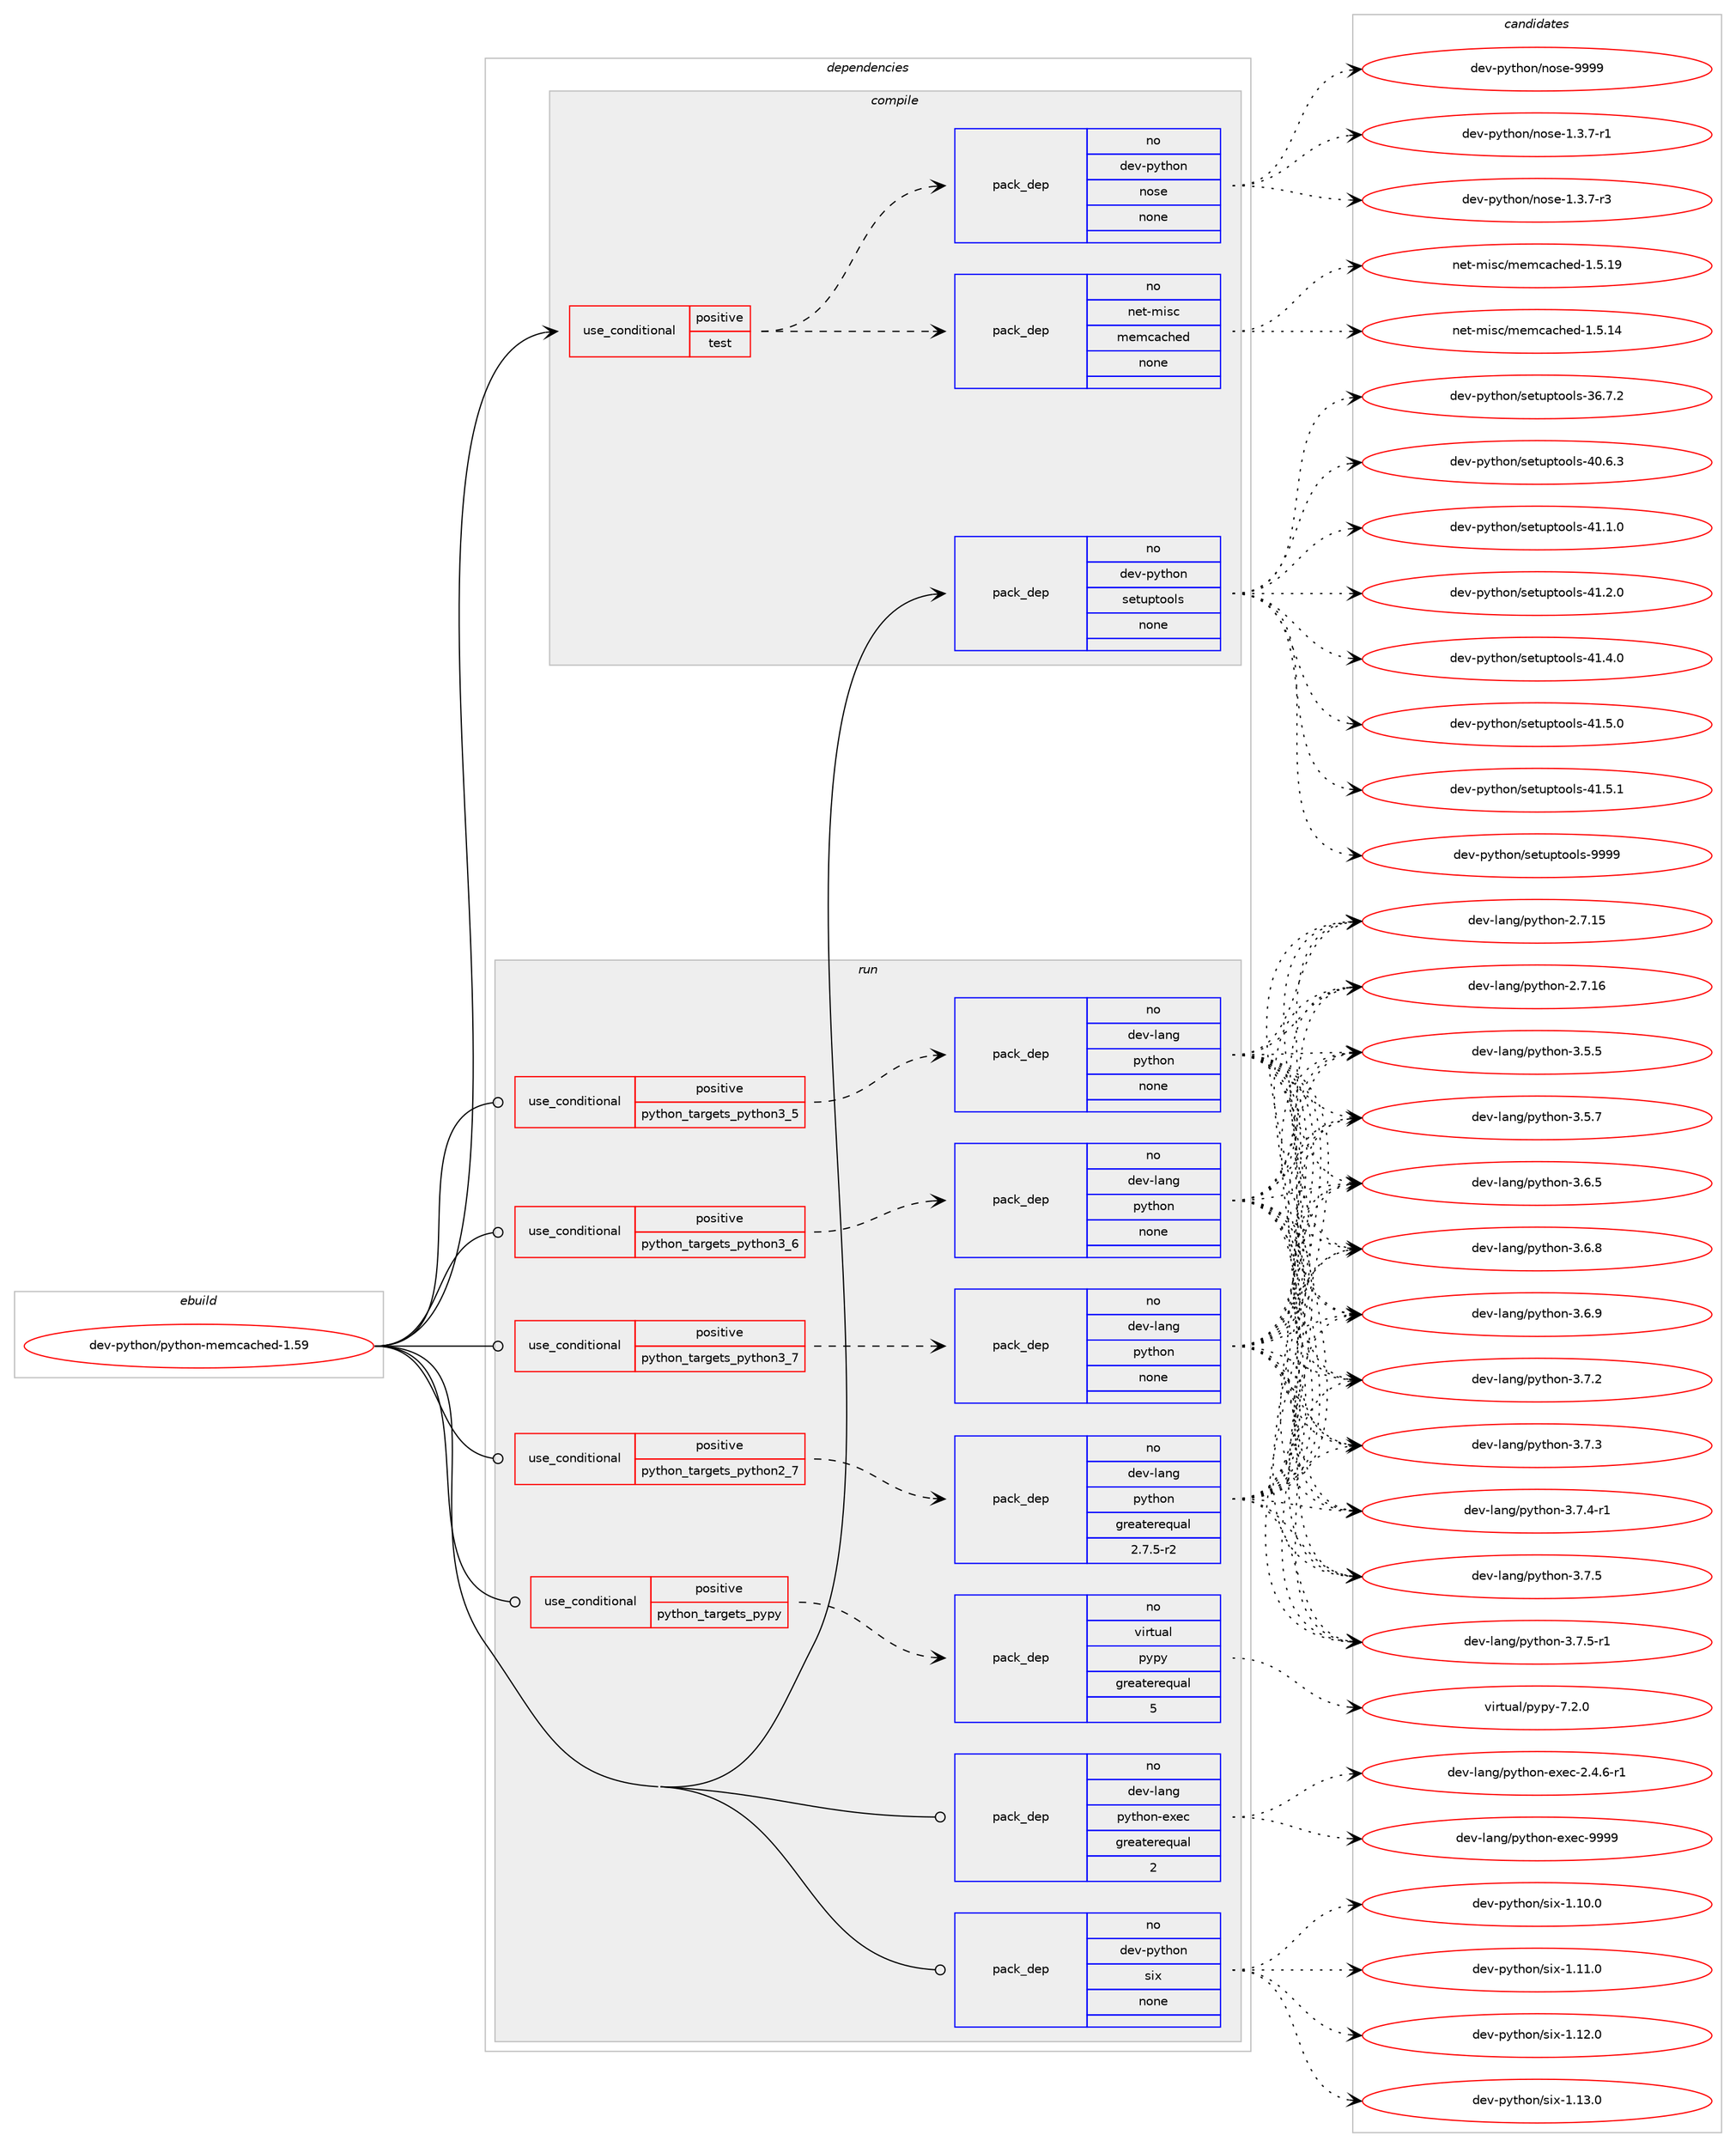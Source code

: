 digraph prolog {

# *************
# Graph options
# *************

newrank=true;
concentrate=true;
compound=true;
graph [rankdir=LR,fontname=Helvetica,fontsize=10,ranksep=1.5];#, ranksep=2.5, nodesep=0.2];
edge  [arrowhead=vee];
node  [fontname=Helvetica,fontsize=10];

# **********
# The ebuild
# **********

subgraph cluster_leftcol {
color=gray;
rank=same;
label=<<i>ebuild</i>>;
id [label="dev-python/python-memcached-1.59", color=red, width=4, href="../dev-python/python-memcached-1.59.svg"];
}

# ****************
# The dependencies
# ****************

subgraph cluster_midcol {
color=gray;
label=<<i>dependencies</i>>;
subgraph cluster_compile {
fillcolor="#eeeeee";
style=filled;
label=<<i>compile</i>>;
subgraph cond147723 {
dependency631990 [label=<<TABLE BORDER="0" CELLBORDER="1" CELLSPACING="0" CELLPADDING="4"><TR><TD ROWSPAN="3" CELLPADDING="10">use_conditional</TD></TR><TR><TD>positive</TD></TR><TR><TD>test</TD></TR></TABLE>>, shape=none, color=red];
subgraph pack472396 {
dependency631991 [label=<<TABLE BORDER="0" CELLBORDER="1" CELLSPACING="0" CELLPADDING="4" WIDTH="220"><TR><TD ROWSPAN="6" CELLPADDING="30">pack_dep</TD></TR><TR><TD WIDTH="110">no</TD></TR><TR><TD>net-misc</TD></TR><TR><TD>memcached</TD></TR><TR><TD>none</TD></TR><TR><TD></TD></TR></TABLE>>, shape=none, color=blue];
}
dependency631990:e -> dependency631991:w [weight=20,style="dashed",arrowhead="vee"];
subgraph pack472397 {
dependency631992 [label=<<TABLE BORDER="0" CELLBORDER="1" CELLSPACING="0" CELLPADDING="4" WIDTH="220"><TR><TD ROWSPAN="6" CELLPADDING="30">pack_dep</TD></TR><TR><TD WIDTH="110">no</TD></TR><TR><TD>dev-python</TD></TR><TR><TD>nose</TD></TR><TR><TD>none</TD></TR><TR><TD></TD></TR></TABLE>>, shape=none, color=blue];
}
dependency631990:e -> dependency631992:w [weight=20,style="dashed",arrowhead="vee"];
}
id:e -> dependency631990:w [weight=20,style="solid",arrowhead="vee"];
subgraph pack472398 {
dependency631993 [label=<<TABLE BORDER="0" CELLBORDER="1" CELLSPACING="0" CELLPADDING="4" WIDTH="220"><TR><TD ROWSPAN="6" CELLPADDING="30">pack_dep</TD></TR><TR><TD WIDTH="110">no</TD></TR><TR><TD>dev-python</TD></TR><TR><TD>setuptools</TD></TR><TR><TD>none</TD></TR><TR><TD></TD></TR></TABLE>>, shape=none, color=blue];
}
id:e -> dependency631993:w [weight=20,style="solid",arrowhead="vee"];
}
subgraph cluster_compileandrun {
fillcolor="#eeeeee";
style=filled;
label=<<i>compile and run</i>>;
}
subgraph cluster_run {
fillcolor="#eeeeee";
style=filled;
label=<<i>run</i>>;
subgraph cond147724 {
dependency631994 [label=<<TABLE BORDER="0" CELLBORDER="1" CELLSPACING="0" CELLPADDING="4"><TR><TD ROWSPAN="3" CELLPADDING="10">use_conditional</TD></TR><TR><TD>positive</TD></TR><TR><TD>python_targets_pypy</TD></TR></TABLE>>, shape=none, color=red];
subgraph pack472399 {
dependency631995 [label=<<TABLE BORDER="0" CELLBORDER="1" CELLSPACING="0" CELLPADDING="4" WIDTH="220"><TR><TD ROWSPAN="6" CELLPADDING="30">pack_dep</TD></TR><TR><TD WIDTH="110">no</TD></TR><TR><TD>virtual</TD></TR><TR><TD>pypy</TD></TR><TR><TD>greaterequal</TD></TR><TR><TD>5</TD></TR></TABLE>>, shape=none, color=blue];
}
dependency631994:e -> dependency631995:w [weight=20,style="dashed",arrowhead="vee"];
}
id:e -> dependency631994:w [weight=20,style="solid",arrowhead="odot"];
subgraph cond147725 {
dependency631996 [label=<<TABLE BORDER="0" CELLBORDER="1" CELLSPACING="0" CELLPADDING="4"><TR><TD ROWSPAN="3" CELLPADDING="10">use_conditional</TD></TR><TR><TD>positive</TD></TR><TR><TD>python_targets_python2_7</TD></TR></TABLE>>, shape=none, color=red];
subgraph pack472400 {
dependency631997 [label=<<TABLE BORDER="0" CELLBORDER="1" CELLSPACING="0" CELLPADDING="4" WIDTH="220"><TR><TD ROWSPAN="6" CELLPADDING="30">pack_dep</TD></TR><TR><TD WIDTH="110">no</TD></TR><TR><TD>dev-lang</TD></TR><TR><TD>python</TD></TR><TR><TD>greaterequal</TD></TR><TR><TD>2.7.5-r2</TD></TR></TABLE>>, shape=none, color=blue];
}
dependency631996:e -> dependency631997:w [weight=20,style="dashed",arrowhead="vee"];
}
id:e -> dependency631996:w [weight=20,style="solid",arrowhead="odot"];
subgraph cond147726 {
dependency631998 [label=<<TABLE BORDER="0" CELLBORDER="1" CELLSPACING="0" CELLPADDING="4"><TR><TD ROWSPAN="3" CELLPADDING="10">use_conditional</TD></TR><TR><TD>positive</TD></TR><TR><TD>python_targets_python3_5</TD></TR></TABLE>>, shape=none, color=red];
subgraph pack472401 {
dependency631999 [label=<<TABLE BORDER="0" CELLBORDER="1" CELLSPACING="0" CELLPADDING="4" WIDTH="220"><TR><TD ROWSPAN="6" CELLPADDING="30">pack_dep</TD></TR><TR><TD WIDTH="110">no</TD></TR><TR><TD>dev-lang</TD></TR><TR><TD>python</TD></TR><TR><TD>none</TD></TR><TR><TD></TD></TR></TABLE>>, shape=none, color=blue];
}
dependency631998:e -> dependency631999:w [weight=20,style="dashed",arrowhead="vee"];
}
id:e -> dependency631998:w [weight=20,style="solid",arrowhead="odot"];
subgraph cond147727 {
dependency632000 [label=<<TABLE BORDER="0" CELLBORDER="1" CELLSPACING="0" CELLPADDING="4"><TR><TD ROWSPAN="3" CELLPADDING="10">use_conditional</TD></TR><TR><TD>positive</TD></TR><TR><TD>python_targets_python3_6</TD></TR></TABLE>>, shape=none, color=red];
subgraph pack472402 {
dependency632001 [label=<<TABLE BORDER="0" CELLBORDER="1" CELLSPACING="0" CELLPADDING="4" WIDTH="220"><TR><TD ROWSPAN="6" CELLPADDING="30">pack_dep</TD></TR><TR><TD WIDTH="110">no</TD></TR><TR><TD>dev-lang</TD></TR><TR><TD>python</TD></TR><TR><TD>none</TD></TR><TR><TD></TD></TR></TABLE>>, shape=none, color=blue];
}
dependency632000:e -> dependency632001:w [weight=20,style="dashed",arrowhead="vee"];
}
id:e -> dependency632000:w [weight=20,style="solid",arrowhead="odot"];
subgraph cond147728 {
dependency632002 [label=<<TABLE BORDER="0" CELLBORDER="1" CELLSPACING="0" CELLPADDING="4"><TR><TD ROWSPAN="3" CELLPADDING="10">use_conditional</TD></TR><TR><TD>positive</TD></TR><TR><TD>python_targets_python3_7</TD></TR></TABLE>>, shape=none, color=red];
subgraph pack472403 {
dependency632003 [label=<<TABLE BORDER="0" CELLBORDER="1" CELLSPACING="0" CELLPADDING="4" WIDTH="220"><TR><TD ROWSPAN="6" CELLPADDING="30">pack_dep</TD></TR><TR><TD WIDTH="110">no</TD></TR><TR><TD>dev-lang</TD></TR><TR><TD>python</TD></TR><TR><TD>none</TD></TR><TR><TD></TD></TR></TABLE>>, shape=none, color=blue];
}
dependency632002:e -> dependency632003:w [weight=20,style="dashed",arrowhead="vee"];
}
id:e -> dependency632002:w [weight=20,style="solid",arrowhead="odot"];
subgraph pack472404 {
dependency632004 [label=<<TABLE BORDER="0" CELLBORDER="1" CELLSPACING="0" CELLPADDING="4" WIDTH="220"><TR><TD ROWSPAN="6" CELLPADDING="30">pack_dep</TD></TR><TR><TD WIDTH="110">no</TD></TR><TR><TD>dev-lang</TD></TR><TR><TD>python-exec</TD></TR><TR><TD>greaterequal</TD></TR><TR><TD>2</TD></TR></TABLE>>, shape=none, color=blue];
}
id:e -> dependency632004:w [weight=20,style="solid",arrowhead="odot"];
subgraph pack472405 {
dependency632005 [label=<<TABLE BORDER="0" CELLBORDER="1" CELLSPACING="0" CELLPADDING="4" WIDTH="220"><TR><TD ROWSPAN="6" CELLPADDING="30">pack_dep</TD></TR><TR><TD WIDTH="110">no</TD></TR><TR><TD>dev-python</TD></TR><TR><TD>six</TD></TR><TR><TD>none</TD></TR><TR><TD></TD></TR></TABLE>>, shape=none, color=blue];
}
id:e -> dependency632005:w [weight=20,style="solid",arrowhead="odot"];
}
}

# **************
# The candidates
# **************

subgraph cluster_choices {
rank=same;
color=gray;
label=<<i>candidates</i>>;

subgraph choice472396 {
color=black;
nodesep=1;
choice11010111645109105115994710910110999979910410110045494653464952 [label="net-misc/memcached-1.5.14", color=red, width=4,href="../net-misc/memcached-1.5.14.svg"];
choice11010111645109105115994710910110999979910410110045494653464957 [label="net-misc/memcached-1.5.19", color=red, width=4,href="../net-misc/memcached-1.5.19.svg"];
dependency631991:e -> choice11010111645109105115994710910110999979910410110045494653464952:w [style=dotted,weight="100"];
dependency631991:e -> choice11010111645109105115994710910110999979910410110045494653464957:w [style=dotted,weight="100"];
}
subgraph choice472397 {
color=black;
nodesep=1;
choice10010111845112121116104111110471101111151014549465146554511449 [label="dev-python/nose-1.3.7-r1", color=red, width=4,href="../dev-python/nose-1.3.7-r1.svg"];
choice10010111845112121116104111110471101111151014549465146554511451 [label="dev-python/nose-1.3.7-r3", color=red, width=4,href="../dev-python/nose-1.3.7-r3.svg"];
choice10010111845112121116104111110471101111151014557575757 [label="dev-python/nose-9999", color=red, width=4,href="../dev-python/nose-9999.svg"];
dependency631992:e -> choice10010111845112121116104111110471101111151014549465146554511449:w [style=dotted,weight="100"];
dependency631992:e -> choice10010111845112121116104111110471101111151014549465146554511451:w [style=dotted,weight="100"];
dependency631992:e -> choice10010111845112121116104111110471101111151014557575757:w [style=dotted,weight="100"];
}
subgraph choice472398 {
color=black;
nodesep=1;
choice100101118451121211161041111104711510111611711211611111110811545515446554650 [label="dev-python/setuptools-36.7.2", color=red, width=4,href="../dev-python/setuptools-36.7.2.svg"];
choice100101118451121211161041111104711510111611711211611111110811545524846544651 [label="dev-python/setuptools-40.6.3", color=red, width=4,href="../dev-python/setuptools-40.6.3.svg"];
choice100101118451121211161041111104711510111611711211611111110811545524946494648 [label="dev-python/setuptools-41.1.0", color=red, width=4,href="../dev-python/setuptools-41.1.0.svg"];
choice100101118451121211161041111104711510111611711211611111110811545524946504648 [label="dev-python/setuptools-41.2.0", color=red, width=4,href="../dev-python/setuptools-41.2.0.svg"];
choice100101118451121211161041111104711510111611711211611111110811545524946524648 [label="dev-python/setuptools-41.4.0", color=red, width=4,href="../dev-python/setuptools-41.4.0.svg"];
choice100101118451121211161041111104711510111611711211611111110811545524946534648 [label="dev-python/setuptools-41.5.0", color=red, width=4,href="../dev-python/setuptools-41.5.0.svg"];
choice100101118451121211161041111104711510111611711211611111110811545524946534649 [label="dev-python/setuptools-41.5.1", color=red, width=4,href="../dev-python/setuptools-41.5.1.svg"];
choice10010111845112121116104111110471151011161171121161111111081154557575757 [label="dev-python/setuptools-9999", color=red, width=4,href="../dev-python/setuptools-9999.svg"];
dependency631993:e -> choice100101118451121211161041111104711510111611711211611111110811545515446554650:w [style=dotted,weight="100"];
dependency631993:e -> choice100101118451121211161041111104711510111611711211611111110811545524846544651:w [style=dotted,weight="100"];
dependency631993:e -> choice100101118451121211161041111104711510111611711211611111110811545524946494648:w [style=dotted,weight="100"];
dependency631993:e -> choice100101118451121211161041111104711510111611711211611111110811545524946504648:w [style=dotted,weight="100"];
dependency631993:e -> choice100101118451121211161041111104711510111611711211611111110811545524946524648:w [style=dotted,weight="100"];
dependency631993:e -> choice100101118451121211161041111104711510111611711211611111110811545524946534648:w [style=dotted,weight="100"];
dependency631993:e -> choice100101118451121211161041111104711510111611711211611111110811545524946534649:w [style=dotted,weight="100"];
dependency631993:e -> choice10010111845112121116104111110471151011161171121161111111081154557575757:w [style=dotted,weight="100"];
}
subgraph choice472399 {
color=black;
nodesep=1;
choice1181051141161179710847112121112121455546504648 [label="virtual/pypy-7.2.0", color=red, width=4,href="../virtual/pypy-7.2.0.svg"];
dependency631995:e -> choice1181051141161179710847112121112121455546504648:w [style=dotted,weight="100"];
}
subgraph choice472400 {
color=black;
nodesep=1;
choice10010111845108971101034711212111610411111045504655464953 [label="dev-lang/python-2.7.15", color=red, width=4,href="../dev-lang/python-2.7.15.svg"];
choice10010111845108971101034711212111610411111045504655464954 [label="dev-lang/python-2.7.16", color=red, width=4,href="../dev-lang/python-2.7.16.svg"];
choice100101118451089711010347112121116104111110455146534653 [label="dev-lang/python-3.5.5", color=red, width=4,href="../dev-lang/python-3.5.5.svg"];
choice100101118451089711010347112121116104111110455146534655 [label="dev-lang/python-3.5.7", color=red, width=4,href="../dev-lang/python-3.5.7.svg"];
choice100101118451089711010347112121116104111110455146544653 [label="dev-lang/python-3.6.5", color=red, width=4,href="../dev-lang/python-3.6.5.svg"];
choice100101118451089711010347112121116104111110455146544656 [label="dev-lang/python-3.6.8", color=red, width=4,href="../dev-lang/python-3.6.8.svg"];
choice100101118451089711010347112121116104111110455146544657 [label="dev-lang/python-3.6.9", color=red, width=4,href="../dev-lang/python-3.6.9.svg"];
choice100101118451089711010347112121116104111110455146554650 [label="dev-lang/python-3.7.2", color=red, width=4,href="../dev-lang/python-3.7.2.svg"];
choice100101118451089711010347112121116104111110455146554651 [label="dev-lang/python-3.7.3", color=red, width=4,href="../dev-lang/python-3.7.3.svg"];
choice1001011184510897110103471121211161041111104551465546524511449 [label="dev-lang/python-3.7.4-r1", color=red, width=4,href="../dev-lang/python-3.7.4-r1.svg"];
choice100101118451089711010347112121116104111110455146554653 [label="dev-lang/python-3.7.5", color=red, width=4,href="../dev-lang/python-3.7.5.svg"];
choice1001011184510897110103471121211161041111104551465546534511449 [label="dev-lang/python-3.7.5-r1", color=red, width=4,href="../dev-lang/python-3.7.5-r1.svg"];
dependency631997:e -> choice10010111845108971101034711212111610411111045504655464953:w [style=dotted,weight="100"];
dependency631997:e -> choice10010111845108971101034711212111610411111045504655464954:w [style=dotted,weight="100"];
dependency631997:e -> choice100101118451089711010347112121116104111110455146534653:w [style=dotted,weight="100"];
dependency631997:e -> choice100101118451089711010347112121116104111110455146534655:w [style=dotted,weight="100"];
dependency631997:e -> choice100101118451089711010347112121116104111110455146544653:w [style=dotted,weight="100"];
dependency631997:e -> choice100101118451089711010347112121116104111110455146544656:w [style=dotted,weight="100"];
dependency631997:e -> choice100101118451089711010347112121116104111110455146544657:w [style=dotted,weight="100"];
dependency631997:e -> choice100101118451089711010347112121116104111110455146554650:w [style=dotted,weight="100"];
dependency631997:e -> choice100101118451089711010347112121116104111110455146554651:w [style=dotted,weight="100"];
dependency631997:e -> choice1001011184510897110103471121211161041111104551465546524511449:w [style=dotted,weight="100"];
dependency631997:e -> choice100101118451089711010347112121116104111110455146554653:w [style=dotted,weight="100"];
dependency631997:e -> choice1001011184510897110103471121211161041111104551465546534511449:w [style=dotted,weight="100"];
}
subgraph choice472401 {
color=black;
nodesep=1;
choice10010111845108971101034711212111610411111045504655464953 [label="dev-lang/python-2.7.15", color=red, width=4,href="../dev-lang/python-2.7.15.svg"];
choice10010111845108971101034711212111610411111045504655464954 [label="dev-lang/python-2.7.16", color=red, width=4,href="../dev-lang/python-2.7.16.svg"];
choice100101118451089711010347112121116104111110455146534653 [label="dev-lang/python-3.5.5", color=red, width=4,href="../dev-lang/python-3.5.5.svg"];
choice100101118451089711010347112121116104111110455146534655 [label="dev-lang/python-3.5.7", color=red, width=4,href="../dev-lang/python-3.5.7.svg"];
choice100101118451089711010347112121116104111110455146544653 [label="dev-lang/python-3.6.5", color=red, width=4,href="../dev-lang/python-3.6.5.svg"];
choice100101118451089711010347112121116104111110455146544656 [label="dev-lang/python-3.6.8", color=red, width=4,href="../dev-lang/python-3.6.8.svg"];
choice100101118451089711010347112121116104111110455146544657 [label="dev-lang/python-3.6.9", color=red, width=4,href="../dev-lang/python-3.6.9.svg"];
choice100101118451089711010347112121116104111110455146554650 [label="dev-lang/python-3.7.2", color=red, width=4,href="../dev-lang/python-3.7.2.svg"];
choice100101118451089711010347112121116104111110455146554651 [label="dev-lang/python-3.7.3", color=red, width=4,href="../dev-lang/python-3.7.3.svg"];
choice1001011184510897110103471121211161041111104551465546524511449 [label="dev-lang/python-3.7.4-r1", color=red, width=4,href="../dev-lang/python-3.7.4-r1.svg"];
choice100101118451089711010347112121116104111110455146554653 [label="dev-lang/python-3.7.5", color=red, width=4,href="../dev-lang/python-3.7.5.svg"];
choice1001011184510897110103471121211161041111104551465546534511449 [label="dev-lang/python-3.7.5-r1", color=red, width=4,href="../dev-lang/python-3.7.5-r1.svg"];
dependency631999:e -> choice10010111845108971101034711212111610411111045504655464953:w [style=dotted,weight="100"];
dependency631999:e -> choice10010111845108971101034711212111610411111045504655464954:w [style=dotted,weight="100"];
dependency631999:e -> choice100101118451089711010347112121116104111110455146534653:w [style=dotted,weight="100"];
dependency631999:e -> choice100101118451089711010347112121116104111110455146534655:w [style=dotted,weight="100"];
dependency631999:e -> choice100101118451089711010347112121116104111110455146544653:w [style=dotted,weight="100"];
dependency631999:e -> choice100101118451089711010347112121116104111110455146544656:w [style=dotted,weight="100"];
dependency631999:e -> choice100101118451089711010347112121116104111110455146544657:w [style=dotted,weight="100"];
dependency631999:e -> choice100101118451089711010347112121116104111110455146554650:w [style=dotted,weight="100"];
dependency631999:e -> choice100101118451089711010347112121116104111110455146554651:w [style=dotted,weight="100"];
dependency631999:e -> choice1001011184510897110103471121211161041111104551465546524511449:w [style=dotted,weight="100"];
dependency631999:e -> choice100101118451089711010347112121116104111110455146554653:w [style=dotted,weight="100"];
dependency631999:e -> choice1001011184510897110103471121211161041111104551465546534511449:w [style=dotted,weight="100"];
}
subgraph choice472402 {
color=black;
nodesep=1;
choice10010111845108971101034711212111610411111045504655464953 [label="dev-lang/python-2.7.15", color=red, width=4,href="../dev-lang/python-2.7.15.svg"];
choice10010111845108971101034711212111610411111045504655464954 [label="dev-lang/python-2.7.16", color=red, width=4,href="../dev-lang/python-2.7.16.svg"];
choice100101118451089711010347112121116104111110455146534653 [label="dev-lang/python-3.5.5", color=red, width=4,href="../dev-lang/python-3.5.5.svg"];
choice100101118451089711010347112121116104111110455146534655 [label="dev-lang/python-3.5.7", color=red, width=4,href="../dev-lang/python-3.5.7.svg"];
choice100101118451089711010347112121116104111110455146544653 [label="dev-lang/python-3.6.5", color=red, width=4,href="../dev-lang/python-3.6.5.svg"];
choice100101118451089711010347112121116104111110455146544656 [label="dev-lang/python-3.6.8", color=red, width=4,href="../dev-lang/python-3.6.8.svg"];
choice100101118451089711010347112121116104111110455146544657 [label="dev-lang/python-3.6.9", color=red, width=4,href="../dev-lang/python-3.6.9.svg"];
choice100101118451089711010347112121116104111110455146554650 [label="dev-lang/python-3.7.2", color=red, width=4,href="../dev-lang/python-3.7.2.svg"];
choice100101118451089711010347112121116104111110455146554651 [label="dev-lang/python-3.7.3", color=red, width=4,href="../dev-lang/python-3.7.3.svg"];
choice1001011184510897110103471121211161041111104551465546524511449 [label="dev-lang/python-3.7.4-r1", color=red, width=4,href="../dev-lang/python-3.7.4-r1.svg"];
choice100101118451089711010347112121116104111110455146554653 [label="dev-lang/python-3.7.5", color=red, width=4,href="../dev-lang/python-3.7.5.svg"];
choice1001011184510897110103471121211161041111104551465546534511449 [label="dev-lang/python-3.7.5-r1", color=red, width=4,href="../dev-lang/python-3.7.5-r1.svg"];
dependency632001:e -> choice10010111845108971101034711212111610411111045504655464953:w [style=dotted,weight="100"];
dependency632001:e -> choice10010111845108971101034711212111610411111045504655464954:w [style=dotted,weight="100"];
dependency632001:e -> choice100101118451089711010347112121116104111110455146534653:w [style=dotted,weight="100"];
dependency632001:e -> choice100101118451089711010347112121116104111110455146534655:w [style=dotted,weight="100"];
dependency632001:e -> choice100101118451089711010347112121116104111110455146544653:w [style=dotted,weight="100"];
dependency632001:e -> choice100101118451089711010347112121116104111110455146544656:w [style=dotted,weight="100"];
dependency632001:e -> choice100101118451089711010347112121116104111110455146544657:w [style=dotted,weight="100"];
dependency632001:e -> choice100101118451089711010347112121116104111110455146554650:w [style=dotted,weight="100"];
dependency632001:e -> choice100101118451089711010347112121116104111110455146554651:w [style=dotted,weight="100"];
dependency632001:e -> choice1001011184510897110103471121211161041111104551465546524511449:w [style=dotted,weight="100"];
dependency632001:e -> choice100101118451089711010347112121116104111110455146554653:w [style=dotted,weight="100"];
dependency632001:e -> choice1001011184510897110103471121211161041111104551465546534511449:w [style=dotted,weight="100"];
}
subgraph choice472403 {
color=black;
nodesep=1;
choice10010111845108971101034711212111610411111045504655464953 [label="dev-lang/python-2.7.15", color=red, width=4,href="../dev-lang/python-2.7.15.svg"];
choice10010111845108971101034711212111610411111045504655464954 [label="dev-lang/python-2.7.16", color=red, width=4,href="../dev-lang/python-2.7.16.svg"];
choice100101118451089711010347112121116104111110455146534653 [label="dev-lang/python-3.5.5", color=red, width=4,href="../dev-lang/python-3.5.5.svg"];
choice100101118451089711010347112121116104111110455146534655 [label="dev-lang/python-3.5.7", color=red, width=4,href="../dev-lang/python-3.5.7.svg"];
choice100101118451089711010347112121116104111110455146544653 [label="dev-lang/python-3.6.5", color=red, width=4,href="../dev-lang/python-3.6.5.svg"];
choice100101118451089711010347112121116104111110455146544656 [label="dev-lang/python-3.6.8", color=red, width=4,href="../dev-lang/python-3.6.8.svg"];
choice100101118451089711010347112121116104111110455146544657 [label="dev-lang/python-3.6.9", color=red, width=4,href="../dev-lang/python-3.6.9.svg"];
choice100101118451089711010347112121116104111110455146554650 [label="dev-lang/python-3.7.2", color=red, width=4,href="../dev-lang/python-3.7.2.svg"];
choice100101118451089711010347112121116104111110455146554651 [label="dev-lang/python-3.7.3", color=red, width=4,href="../dev-lang/python-3.7.3.svg"];
choice1001011184510897110103471121211161041111104551465546524511449 [label="dev-lang/python-3.7.4-r1", color=red, width=4,href="../dev-lang/python-3.7.4-r1.svg"];
choice100101118451089711010347112121116104111110455146554653 [label="dev-lang/python-3.7.5", color=red, width=4,href="../dev-lang/python-3.7.5.svg"];
choice1001011184510897110103471121211161041111104551465546534511449 [label="dev-lang/python-3.7.5-r1", color=red, width=4,href="../dev-lang/python-3.7.5-r1.svg"];
dependency632003:e -> choice10010111845108971101034711212111610411111045504655464953:w [style=dotted,weight="100"];
dependency632003:e -> choice10010111845108971101034711212111610411111045504655464954:w [style=dotted,weight="100"];
dependency632003:e -> choice100101118451089711010347112121116104111110455146534653:w [style=dotted,weight="100"];
dependency632003:e -> choice100101118451089711010347112121116104111110455146534655:w [style=dotted,weight="100"];
dependency632003:e -> choice100101118451089711010347112121116104111110455146544653:w [style=dotted,weight="100"];
dependency632003:e -> choice100101118451089711010347112121116104111110455146544656:w [style=dotted,weight="100"];
dependency632003:e -> choice100101118451089711010347112121116104111110455146544657:w [style=dotted,weight="100"];
dependency632003:e -> choice100101118451089711010347112121116104111110455146554650:w [style=dotted,weight="100"];
dependency632003:e -> choice100101118451089711010347112121116104111110455146554651:w [style=dotted,weight="100"];
dependency632003:e -> choice1001011184510897110103471121211161041111104551465546524511449:w [style=dotted,weight="100"];
dependency632003:e -> choice100101118451089711010347112121116104111110455146554653:w [style=dotted,weight="100"];
dependency632003:e -> choice1001011184510897110103471121211161041111104551465546534511449:w [style=dotted,weight="100"];
}
subgraph choice472404 {
color=black;
nodesep=1;
choice10010111845108971101034711212111610411111045101120101994550465246544511449 [label="dev-lang/python-exec-2.4.6-r1", color=red, width=4,href="../dev-lang/python-exec-2.4.6-r1.svg"];
choice10010111845108971101034711212111610411111045101120101994557575757 [label="dev-lang/python-exec-9999", color=red, width=4,href="../dev-lang/python-exec-9999.svg"];
dependency632004:e -> choice10010111845108971101034711212111610411111045101120101994550465246544511449:w [style=dotted,weight="100"];
dependency632004:e -> choice10010111845108971101034711212111610411111045101120101994557575757:w [style=dotted,weight="100"];
}
subgraph choice472405 {
color=black;
nodesep=1;
choice100101118451121211161041111104711510512045494649484648 [label="dev-python/six-1.10.0", color=red, width=4,href="../dev-python/six-1.10.0.svg"];
choice100101118451121211161041111104711510512045494649494648 [label="dev-python/six-1.11.0", color=red, width=4,href="../dev-python/six-1.11.0.svg"];
choice100101118451121211161041111104711510512045494649504648 [label="dev-python/six-1.12.0", color=red, width=4,href="../dev-python/six-1.12.0.svg"];
choice100101118451121211161041111104711510512045494649514648 [label="dev-python/six-1.13.0", color=red, width=4,href="../dev-python/six-1.13.0.svg"];
dependency632005:e -> choice100101118451121211161041111104711510512045494649484648:w [style=dotted,weight="100"];
dependency632005:e -> choice100101118451121211161041111104711510512045494649494648:w [style=dotted,weight="100"];
dependency632005:e -> choice100101118451121211161041111104711510512045494649504648:w [style=dotted,weight="100"];
dependency632005:e -> choice100101118451121211161041111104711510512045494649514648:w [style=dotted,weight="100"];
}
}

}
